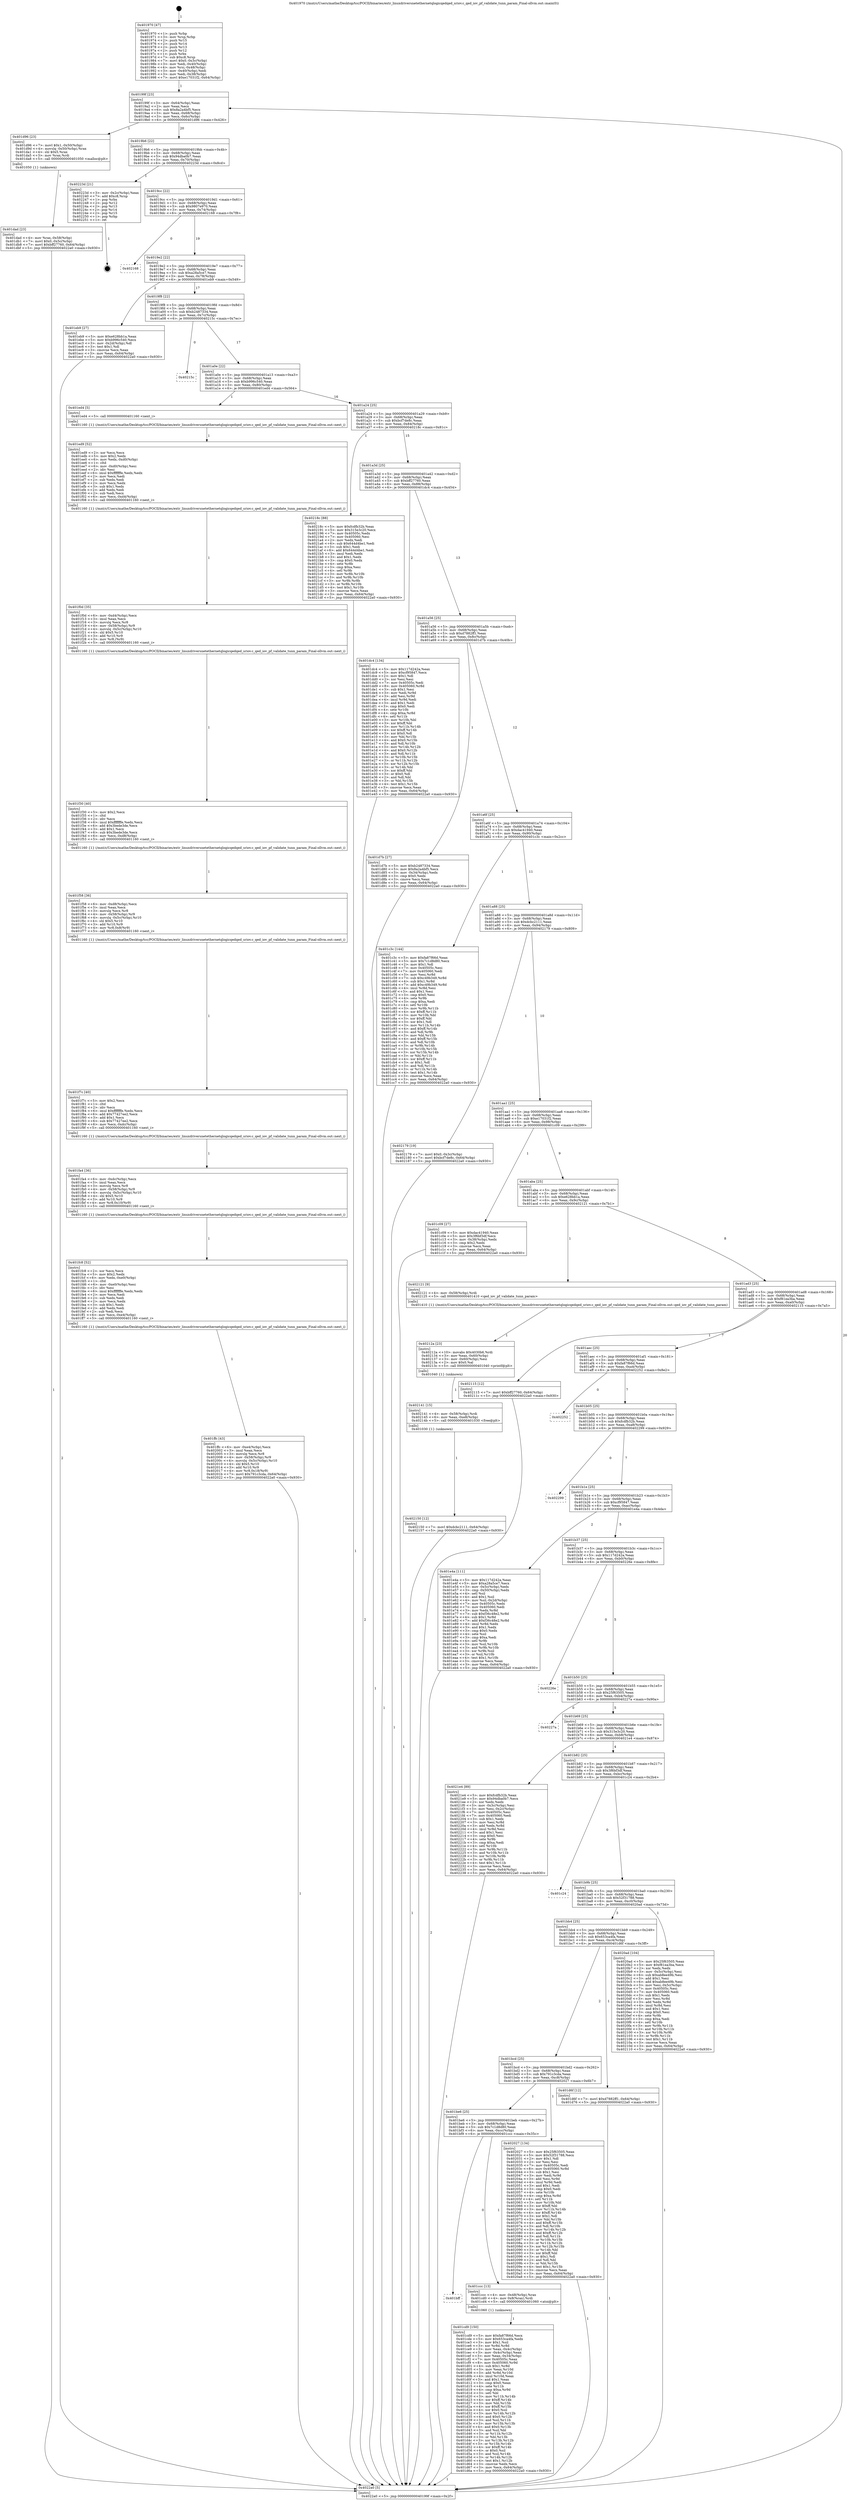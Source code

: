 digraph "0x401970" {
  label = "0x401970 (/mnt/c/Users/mathe/Desktop/tcc/POCII/binaries/extr_linuxdriversnetethernetqlogicqedqed_sriov.c_qed_iov_pf_validate_tunn_param_Final-ollvm.out::main(0))"
  labelloc = "t"
  node[shape=record]

  Entry [label="",width=0.3,height=0.3,shape=circle,fillcolor=black,style=filled]
  "0x40199f" [label="{
     0x40199f [23]\l
     | [instrs]\l
     &nbsp;&nbsp;0x40199f \<+3\>: mov -0x64(%rbp),%eax\l
     &nbsp;&nbsp;0x4019a2 \<+2\>: mov %eax,%ecx\l
     &nbsp;&nbsp;0x4019a4 \<+6\>: sub $0x8a2a4bf5,%ecx\l
     &nbsp;&nbsp;0x4019aa \<+3\>: mov %eax,-0x68(%rbp)\l
     &nbsp;&nbsp;0x4019ad \<+3\>: mov %ecx,-0x6c(%rbp)\l
     &nbsp;&nbsp;0x4019b0 \<+6\>: je 0000000000401d96 \<main+0x426\>\l
  }"]
  "0x401d96" [label="{
     0x401d96 [23]\l
     | [instrs]\l
     &nbsp;&nbsp;0x401d96 \<+7\>: movl $0x1,-0x50(%rbp)\l
     &nbsp;&nbsp;0x401d9d \<+4\>: movslq -0x50(%rbp),%rax\l
     &nbsp;&nbsp;0x401da1 \<+4\>: shl $0x5,%rax\l
     &nbsp;&nbsp;0x401da5 \<+3\>: mov %rax,%rdi\l
     &nbsp;&nbsp;0x401da8 \<+5\>: call 0000000000401050 \<malloc@plt\>\l
     | [calls]\l
     &nbsp;&nbsp;0x401050 \{1\} (unknown)\l
  }"]
  "0x4019b6" [label="{
     0x4019b6 [22]\l
     | [instrs]\l
     &nbsp;&nbsp;0x4019b6 \<+5\>: jmp 00000000004019bb \<main+0x4b\>\l
     &nbsp;&nbsp;0x4019bb \<+3\>: mov -0x68(%rbp),%eax\l
     &nbsp;&nbsp;0x4019be \<+5\>: sub $0x94dba0b7,%eax\l
     &nbsp;&nbsp;0x4019c3 \<+3\>: mov %eax,-0x70(%rbp)\l
     &nbsp;&nbsp;0x4019c6 \<+6\>: je 000000000040223d \<main+0x8cd\>\l
  }"]
  Exit [label="",width=0.3,height=0.3,shape=circle,fillcolor=black,style=filled,peripheries=2]
  "0x40223d" [label="{
     0x40223d [21]\l
     | [instrs]\l
     &nbsp;&nbsp;0x40223d \<+3\>: mov -0x2c(%rbp),%eax\l
     &nbsp;&nbsp;0x402240 \<+7\>: add $0xc8,%rsp\l
     &nbsp;&nbsp;0x402247 \<+1\>: pop %rbx\l
     &nbsp;&nbsp;0x402248 \<+2\>: pop %r12\l
     &nbsp;&nbsp;0x40224a \<+2\>: pop %r13\l
     &nbsp;&nbsp;0x40224c \<+2\>: pop %r14\l
     &nbsp;&nbsp;0x40224e \<+2\>: pop %r15\l
     &nbsp;&nbsp;0x402250 \<+1\>: pop %rbp\l
     &nbsp;&nbsp;0x402251 \<+1\>: ret\l
  }"]
  "0x4019cc" [label="{
     0x4019cc [22]\l
     | [instrs]\l
     &nbsp;&nbsp;0x4019cc \<+5\>: jmp 00000000004019d1 \<main+0x61\>\l
     &nbsp;&nbsp;0x4019d1 \<+3\>: mov -0x68(%rbp),%eax\l
     &nbsp;&nbsp;0x4019d4 \<+5\>: sub $0x9807e970,%eax\l
     &nbsp;&nbsp;0x4019d9 \<+3\>: mov %eax,-0x74(%rbp)\l
     &nbsp;&nbsp;0x4019dc \<+6\>: je 0000000000402168 \<main+0x7f8\>\l
  }"]
  "0x402150" [label="{
     0x402150 [12]\l
     | [instrs]\l
     &nbsp;&nbsp;0x402150 \<+7\>: movl $0xdcbc2111,-0x64(%rbp)\l
     &nbsp;&nbsp;0x402157 \<+5\>: jmp 00000000004022a0 \<main+0x930\>\l
  }"]
  "0x402168" [label="{
     0x402168\l
  }", style=dashed]
  "0x4019e2" [label="{
     0x4019e2 [22]\l
     | [instrs]\l
     &nbsp;&nbsp;0x4019e2 \<+5\>: jmp 00000000004019e7 \<main+0x77\>\l
     &nbsp;&nbsp;0x4019e7 \<+3\>: mov -0x68(%rbp),%eax\l
     &nbsp;&nbsp;0x4019ea \<+5\>: sub $0xa28a5ce7,%eax\l
     &nbsp;&nbsp;0x4019ef \<+3\>: mov %eax,-0x78(%rbp)\l
     &nbsp;&nbsp;0x4019f2 \<+6\>: je 0000000000401eb9 \<main+0x549\>\l
  }"]
  "0x402141" [label="{
     0x402141 [15]\l
     | [instrs]\l
     &nbsp;&nbsp;0x402141 \<+4\>: mov -0x58(%rbp),%rdi\l
     &nbsp;&nbsp;0x402145 \<+6\>: mov %eax,-0xe8(%rbp)\l
     &nbsp;&nbsp;0x40214b \<+5\>: call 0000000000401030 \<free@plt\>\l
     | [calls]\l
     &nbsp;&nbsp;0x401030 \{1\} (unknown)\l
  }"]
  "0x401eb9" [label="{
     0x401eb9 [27]\l
     | [instrs]\l
     &nbsp;&nbsp;0x401eb9 \<+5\>: mov $0xe628bb1a,%eax\l
     &nbsp;&nbsp;0x401ebe \<+5\>: mov $0xb996c540,%ecx\l
     &nbsp;&nbsp;0x401ec3 \<+3\>: mov -0x2d(%rbp),%dl\l
     &nbsp;&nbsp;0x401ec6 \<+3\>: test $0x1,%dl\l
     &nbsp;&nbsp;0x401ec9 \<+3\>: cmovne %ecx,%eax\l
     &nbsp;&nbsp;0x401ecc \<+3\>: mov %eax,-0x64(%rbp)\l
     &nbsp;&nbsp;0x401ecf \<+5\>: jmp 00000000004022a0 \<main+0x930\>\l
  }"]
  "0x4019f8" [label="{
     0x4019f8 [22]\l
     | [instrs]\l
     &nbsp;&nbsp;0x4019f8 \<+5\>: jmp 00000000004019fd \<main+0x8d\>\l
     &nbsp;&nbsp;0x4019fd \<+3\>: mov -0x68(%rbp),%eax\l
     &nbsp;&nbsp;0x401a00 \<+5\>: sub $0xb2487334,%eax\l
     &nbsp;&nbsp;0x401a05 \<+3\>: mov %eax,-0x7c(%rbp)\l
     &nbsp;&nbsp;0x401a08 \<+6\>: je 000000000040215c \<main+0x7ec\>\l
  }"]
  "0x40212a" [label="{
     0x40212a [23]\l
     | [instrs]\l
     &nbsp;&nbsp;0x40212a \<+10\>: movabs $0x4030b6,%rdi\l
     &nbsp;&nbsp;0x402134 \<+3\>: mov %eax,-0x60(%rbp)\l
     &nbsp;&nbsp;0x402137 \<+3\>: mov -0x60(%rbp),%esi\l
     &nbsp;&nbsp;0x40213a \<+2\>: mov $0x0,%al\l
     &nbsp;&nbsp;0x40213c \<+5\>: call 0000000000401040 \<printf@plt\>\l
     | [calls]\l
     &nbsp;&nbsp;0x401040 \{1\} (unknown)\l
  }"]
  "0x40215c" [label="{
     0x40215c\l
  }", style=dashed]
  "0x401a0e" [label="{
     0x401a0e [22]\l
     | [instrs]\l
     &nbsp;&nbsp;0x401a0e \<+5\>: jmp 0000000000401a13 \<main+0xa3\>\l
     &nbsp;&nbsp;0x401a13 \<+3\>: mov -0x68(%rbp),%eax\l
     &nbsp;&nbsp;0x401a16 \<+5\>: sub $0xb996c540,%eax\l
     &nbsp;&nbsp;0x401a1b \<+3\>: mov %eax,-0x80(%rbp)\l
     &nbsp;&nbsp;0x401a1e \<+6\>: je 0000000000401ed4 \<main+0x564\>\l
  }"]
  "0x401ffc" [label="{
     0x401ffc [43]\l
     | [instrs]\l
     &nbsp;&nbsp;0x401ffc \<+6\>: mov -0xe4(%rbp),%ecx\l
     &nbsp;&nbsp;0x402002 \<+3\>: imul %eax,%ecx\l
     &nbsp;&nbsp;0x402005 \<+3\>: movslq %ecx,%r8\l
     &nbsp;&nbsp;0x402008 \<+4\>: mov -0x58(%rbp),%r9\l
     &nbsp;&nbsp;0x40200c \<+4\>: movslq -0x5c(%rbp),%r10\l
     &nbsp;&nbsp;0x402010 \<+4\>: shl $0x5,%r10\l
     &nbsp;&nbsp;0x402014 \<+3\>: add %r10,%r9\l
     &nbsp;&nbsp;0x402017 \<+4\>: mov %r8,0x18(%r9)\l
     &nbsp;&nbsp;0x40201b \<+7\>: movl $0x791c3cda,-0x64(%rbp)\l
     &nbsp;&nbsp;0x402022 \<+5\>: jmp 00000000004022a0 \<main+0x930\>\l
  }"]
  "0x401ed4" [label="{
     0x401ed4 [5]\l
     | [instrs]\l
     &nbsp;&nbsp;0x401ed4 \<+5\>: call 0000000000401160 \<next_i\>\l
     | [calls]\l
     &nbsp;&nbsp;0x401160 \{1\} (/mnt/c/Users/mathe/Desktop/tcc/POCII/binaries/extr_linuxdriversnetethernetqlogicqedqed_sriov.c_qed_iov_pf_validate_tunn_param_Final-ollvm.out::next_i)\l
  }"]
  "0x401a24" [label="{
     0x401a24 [25]\l
     | [instrs]\l
     &nbsp;&nbsp;0x401a24 \<+5\>: jmp 0000000000401a29 \<main+0xb9\>\l
     &nbsp;&nbsp;0x401a29 \<+3\>: mov -0x68(%rbp),%eax\l
     &nbsp;&nbsp;0x401a2c \<+5\>: sub $0xbcf7de8c,%eax\l
     &nbsp;&nbsp;0x401a31 \<+6\>: mov %eax,-0x84(%rbp)\l
     &nbsp;&nbsp;0x401a37 \<+6\>: je 000000000040218c \<main+0x81c\>\l
  }"]
  "0x401fc8" [label="{
     0x401fc8 [52]\l
     | [instrs]\l
     &nbsp;&nbsp;0x401fc8 \<+2\>: xor %ecx,%ecx\l
     &nbsp;&nbsp;0x401fca \<+5\>: mov $0x2,%edx\l
     &nbsp;&nbsp;0x401fcf \<+6\>: mov %edx,-0xe0(%rbp)\l
     &nbsp;&nbsp;0x401fd5 \<+1\>: cltd\l
     &nbsp;&nbsp;0x401fd6 \<+6\>: mov -0xe0(%rbp),%esi\l
     &nbsp;&nbsp;0x401fdc \<+2\>: idiv %esi\l
     &nbsp;&nbsp;0x401fde \<+6\>: imul $0xfffffffe,%edx,%edx\l
     &nbsp;&nbsp;0x401fe4 \<+2\>: mov %ecx,%edi\l
     &nbsp;&nbsp;0x401fe6 \<+2\>: sub %edx,%edi\l
     &nbsp;&nbsp;0x401fe8 \<+2\>: mov %ecx,%edx\l
     &nbsp;&nbsp;0x401fea \<+3\>: sub $0x1,%edx\l
     &nbsp;&nbsp;0x401fed \<+2\>: add %edx,%edi\l
     &nbsp;&nbsp;0x401fef \<+2\>: sub %edi,%ecx\l
     &nbsp;&nbsp;0x401ff1 \<+6\>: mov %ecx,-0xe4(%rbp)\l
     &nbsp;&nbsp;0x401ff7 \<+5\>: call 0000000000401160 \<next_i\>\l
     | [calls]\l
     &nbsp;&nbsp;0x401160 \{1\} (/mnt/c/Users/mathe/Desktop/tcc/POCII/binaries/extr_linuxdriversnetethernetqlogicqedqed_sriov.c_qed_iov_pf_validate_tunn_param_Final-ollvm.out::next_i)\l
  }"]
  "0x40218c" [label="{
     0x40218c [88]\l
     | [instrs]\l
     &nbsp;&nbsp;0x40218c \<+5\>: mov $0xfcdfb32b,%eax\l
     &nbsp;&nbsp;0x402191 \<+5\>: mov $0x315e3c20,%ecx\l
     &nbsp;&nbsp;0x402196 \<+7\>: mov 0x40505c,%edx\l
     &nbsp;&nbsp;0x40219d \<+7\>: mov 0x405060,%esi\l
     &nbsp;&nbsp;0x4021a4 \<+2\>: mov %edx,%edi\l
     &nbsp;&nbsp;0x4021a6 \<+6\>: sub $0x644d4be1,%edi\l
     &nbsp;&nbsp;0x4021ac \<+3\>: sub $0x1,%edi\l
     &nbsp;&nbsp;0x4021af \<+6\>: add $0x644d4be1,%edi\l
     &nbsp;&nbsp;0x4021b5 \<+3\>: imul %edi,%edx\l
     &nbsp;&nbsp;0x4021b8 \<+3\>: and $0x1,%edx\l
     &nbsp;&nbsp;0x4021bb \<+3\>: cmp $0x0,%edx\l
     &nbsp;&nbsp;0x4021be \<+4\>: sete %r8b\l
     &nbsp;&nbsp;0x4021c2 \<+3\>: cmp $0xa,%esi\l
     &nbsp;&nbsp;0x4021c5 \<+4\>: setl %r9b\l
     &nbsp;&nbsp;0x4021c9 \<+3\>: mov %r8b,%r10b\l
     &nbsp;&nbsp;0x4021cc \<+3\>: and %r9b,%r10b\l
     &nbsp;&nbsp;0x4021cf \<+3\>: xor %r9b,%r8b\l
     &nbsp;&nbsp;0x4021d2 \<+3\>: or %r8b,%r10b\l
     &nbsp;&nbsp;0x4021d5 \<+4\>: test $0x1,%r10b\l
     &nbsp;&nbsp;0x4021d9 \<+3\>: cmovne %ecx,%eax\l
     &nbsp;&nbsp;0x4021dc \<+3\>: mov %eax,-0x64(%rbp)\l
     &nbsp;&nbsp;0x4021df \<+5\>: jmp 00000000004022a0 \<main+0x930\>\l
  }"]
  "0x401a3d" [label="{
     0x401a3d [25]\l
     | [instrs]\l
     &nbsp;&nbsp;0x401a3d \<+5\>: jmp 0000000000401a42 \<main+0xd2\>\l
     &nbsp;&nbsp;0x401a42 \<+3\>: mov -0x68(%rbp),%eax\l
     &nbsp;&nbsp;0x401a45 \<+5\>: sub $0xbff27760,%eax\l
     &nbsp;&nbsp;0x401a4a \<+6\>: mov %eax,-0x88(%rbp)\l
     &nbsp;&nbsp;0x401a50 \<+6\>: je 0000000000401dc4 \<main+0x454\>\l
  }"]
  "0x401fa4" [label="{
     0x401fa4 [36]\l
     | [instrs]\l
     &nbsp;&nbsp;0x401fa4 \<+6\>: mov -0xdc(%rbp),%ecx\l
     &nbsp;&nbsp;0x401faa \<+3\>: imul %eax,%ecx\l
     &nbsp;&nbsp;0x401fad \<+3\>: movslq %ecx,%r8\l
     &nbsp;&nbsp;0x401fb0 \<+4\>: mov -0x58(%rbp),%r9\l
     &nbsp;&nbsp;0x401fb4 \<+4\>: movslq -0x5c(%rbp),%r10\l
     &nbsp;&nbsp;0x401fb8 \<+4\>: shl $0x5,%r10\l
     &nbsp;&nbsp;0x401fbc \<+3\>: add %r10,%r9\l
     &nbsp;&nbsp;0x401fbf \<+4\>: mov %r8,0x10(%r9)\l
     &nbsp;&nbsp;0x401fc3 \<+5\>: call 0000000000401160 \<next_i\>\l
     | [calls]\l
     &nbsp;&nbsp;0x401160 \{1\} (/mnt/c/Users/mathe/Desktop/tcc/POCII/binaries/extr_linuxdriversnetethernetqlogicqedqed_sriov.c_qed_iov_pf_validate_tunn_param_Final-ollvm.out::next_i)\l
  }"]
  "0x401dc4" [label="{
     0x401dc4 [134]\l
     | [instrs]\l
     &nbsp;&nbsp;0x401dc4 \<+5\>: mov $0x117d242a,%eax\l
     &nbsp;&nbsp;0x401dc9 \<+5\>: mov $0xcf95847,%ecx\l
     &nbsp;&nbsp;0x401dce \<+2\>: mov $0x1,%dl\l
     &nbsp;&nbsp;0x401dd0 \<+2\>: xor %esi,%esi\l
     &nbsp;&nbsp;0x401dd2 \<+7\>: mov 0x40505c,%edi\l
     &nbsp;&nbsp;0x401dd9 \<+8\>: mov 0x405060,%r8d\l
     &nbsp;&nbsp;0x401de1 \<+3\>: sub $0x1,%esi\l
     &nbsp;&nbsp;0x401de4 \<+3\>: mov %edi,%r9d\l
     &nbsp;&nbsp;0x401de7 \<+3\>: add %esi,%r9d\l
     &nbsp;&nbsp;0x401dea \<+4\>: imul %r9d,%edi\l
     &nbsp;&nbsp;0x401dee \<+3\>: and $0x1,%edi\l
     &nbsp;&nbsp;0x401df1 \<+3\>: cmp $0x0,%edi\l
     &nbsp;&nbsp;0x401df4 \<+4\>: sete %r10b\l
     &nbsp;&nbsp;0x401df8 \<+4\>: cmp $0xa,%r8d\l
     &nbsp;&nbsp;0x401dfc \<+4\>: setl %r11b\l
     &nbsp;&nbsp;0x401e00 \<+3\>: mov %r10b,%bl\l
     &nbsp;&nbsp;0x401e03 \<+3\>: xor $0xff,%bl\l
     &nbsp;&nbsp;0x401e06 \<+3\>: mov %r11b,%r14b\l
     &nbsp;&nbsp;0x401e09 \<+4\>: xor $0xff,%r14b\l
     &nbsp;&nbsp;0x401e0d \<+3\>: xor $0x0,%dl\l
     &nbsp;&nbsp;0x401e10 \<+3\>: mov %bl,%r15b\l
     &nbsp;&nbsp;0x401e13 \<+4\>: and $0x0,%r15b\l
     &nbsp;&nbsp;0x401e17 \<+3\>: and %dl,%r10b\l
     &nbsp;&nbsp;0x401e1a \<+3\>: mov %r14b,%r12b\l
     &nbsp;&nbsp;0x401e1d \<+4\>: and $0x0,%r12b\l
     &nbsp;&nbsp;0x401e21 \<+3\>: and %dl,%r11b\l
     &nbsp;&nbsp;0x401e24 \<+3\>: or %r10b,%r15b\l
     &nbsp;&nbsp;0x401e27 \<+3\>: or %r11b,%r12b\l
     &nbsp;&nbsp;0x401e2a \<+3\>: xor %r12b,%r15b\l
     &nbsp;&nbsp;0x401e2d \<+3\>: or %r14b,%bl\l
     &nbsp;&nbsp;0x401e30 \<+3\>: xor $0xff,%bl\l
     &nbsp;&nbsp;0x401e33 \<+3\>: or $0x0,%dl\l
     &nbsp;&nbsp;0x401e36 \<+2\>: and %dl,%bl\l
     &nbsp;&nbsp;0x401e38 \<+3\>: or %bl,%r15b\l
     &nbsp;&nbsp;0x401e3b \<+4\>: test $0x1,%r15b\l
     &nbsp;&nbsp;0x401e3f \<+3\>: cmovne %ecx,%eax\l
     &nbsp;&nbsp;0x401e42 \<+3\>: mov %eax,-0x64(%rbp)\l
     &nbsp;&nbsp;0x401e45 \<+5\>: jmp 00000000004022a0 \<main+0x930\>\l
  }"]
  "0x401a56" [label="{
     0x401a56 [25]\l
     | [instrs]\l
     &nbsp;&nbsp;0x401a56 \<+5\>: jmp 0000000000401a5b \<main+0xeb\>\l
     &nbsp;&nbsp;0x401a5b \<+3\>: mov -0x68(%rbp),%eax\l
     &nbsp;&nbsp;0x401a5e \<+5\>: sub $0xd7882ff1,%eax\l
     &nbsp;&nbsp;0x401a63 \<+6\>: mov %eax,-0x8c(%rbp)\l
     &nbsp;&nbsp;0x401a69 \<+6\>: je 0000000000401d7b \<main+0x40b\>\l
  }"]
  "0x401f7c" [label="{
     0x401f7c [40]\l
     | [instrs]\l
     &nbsp;&nbsp;0x401f7c \<+5\>: mov $0x2,%ecx\l
     &nbsp;&nbsp;0x401f81 \<+1\>: cltd\l
     &nbsp;&nbsp;0x401f82 \<+2\>: idiv %ecx\l
     &nbsp;&nbsp;0x401f84 \<+6\>: imul $0xfffffffe,%edx,%ecx\l
     &nbsp;&nbsp;0x401f8a \<+6\>: add $0x77427ee2,%ecx\l
     &nbsp;&nbsp;0x401f90 \<+3\>: add $0x1,%ecx\l
     &nbsp;&nbsp;0x401f93 \<+6\>: sub $0x77427ee2,%ecx\l
     &nbsp;&nbsp;0x401f99 \<+6\>: mov %ecx,-0xdc(%rbp)\l
     &nbsp;&nbsp;0x401f9f \<+5\>: call 0000000000401160 \<next_i\>\l
     | [calls]\l
     &nbsp;&nbsp;0x401160 \{1\} (/mnt/c/Users/mathe/Desktop/tcc/POCII/binaries/extr_linuxdriversnetethernetqlogicqedqed_sriov.c_qed_iov_pf_validate_tunn_param_Final-ollvm.out::next_i)\l
  }"]
  "0x401d7b" [label="{
     0x401d7b [27]\l
     | [instrs]\l
     &nbsp;&nbsp;0x401d7b \<+5\>: mov $0xb2487334,%eax\l
     &nbsp;&nbsp;0x401d80 \<+5\>: mov $0x8a2a4bf5,%ecx\l
     &nbsp;&nbsp;0x401d85 \<+3\>: mov -0x34(%rbp),%edx\l
     &nbsp;&nbsp;0x401d88 \<+3\>: cmp $0x0,%edx\l
     &nbsp;&nbsp;0x401d8b \<+3\>: cmove %ecx,%eax\l
     &nbsp;&nbsp;0x401d8e \<+3\>: mov %eax,-0x64(%rbp)\l
     &nbsp;&nbsp;0x401d91 \<+5\>: jmp 00000000004022a0 \<main+0x930\>\l
  }"]
  "0x401a6f" [label="{
     0x401a6f [25]\l
     | [instrs]\l
     &nbsp;&nbsp;0x401a6f \<+5\>: jmp 0000000000401a74 \<main+0x104\>\l
     &nbsp;&nbsp;0x401a74 \<+3\>: mov -0x68(%rbp),%eax\l
     &nbsp;&nbsp;0x401a77 \<+5\>: sub $0xdac41940,%eax\l
     &nbsp;&nbsp;0x401a7c \<+6\>: mov %eax,-0x90(%rbp)\l
     &nbsp;&nbsp;0x401a82 \<+6\>: je 0000000000401c3c \<main+0x2cc\>\l
  }"]
  "0x401f58" [label="{
     0x401f58 [36]\l
     | [instrs]\l
     &nbsp;&nbsp;0x401f58 \<+6\>: mov -0xd8(%rbp),%ecx\l
     &nbsp;&nbsp;0x401f5e \<+3\>: imul %eax,%ecx\l
     &nbsp;&nbsp;0x401f61 \<+3\>: movslq %ecx,%r8\l
     &nbsp;&nbsp;0x401f64 \<+4\>: mov -0x58(%rbp),%r9\l
     &nbsp;&nbsp;0x401f68 \<+4\>: movslq -0x5c(%rbp),%r10\l
     &nbsp;&nbsp;0x401f6c \<+4\>: shl $0x5,%r10\l
     &nbsp;&nbsp;0x401f70 \<+3\>: add %r10,%r9\l
     &nbsp;&nbsp;0x401f73 \<+4\>: mov %r8,0x8(%r9)\l
     &nbsp;&nbsp;0x401f77 \<+5\>: call 0000000000401160 \<next_i\>\l
     | [calls]\l
     &nbsp;&nbsp;0x401160 \{1\} (/mnt/c/Users/mathe/Desktop/tcc/POCII/binaries/extr_linuxdriversnetethernetqlogicqedqed_sriov.c_qed_iov_pf_validate_tunn_param_Final-ollvm.out::next_i)\l
  }"]
  "0x401c3c" [label="{
     0x401c3c [144]\l
     | [instrs]\l
     &nbsp;&nbsp;0x401c3c \<+5\>: mov $0xfa87f66d,%eax\l
     &nbsp;&nbsp;0x401c41 \<+5\>: mov $0x7c1d8d80,%ecx\l
     &nbsp;&nbsp;0x401c46 \<+2\>: mov $0x1,%dl\l
     &nbsp;&nbsp;0x401c48 \<+7\>: mov 0x40505c,%esi\l
     &nbsp;&nbsp;0x401c4f \<+7\>: mov 0x405060,%edi\l
     &nbsp;&nbsp;0x401c56 \<+3\>: mov %esi,%r8d\l
     &nbsp;&nbsp;0x401c59 \<+7\>: sub $0xc49b349,%r8d\l
     &nbsp;&nbsp;0x401c60 \<+4\>: sub $0x1,%r8d\l
     &nbsp;&nbsp;0x401c64 \<+7\>: add $0xc49b349,%r8d\l
     &nbsp;&nbsp;0x401c6b \<+4\>: imul %r8d,%esi\l
     &nbsp;&nbsp;0x401c6f \<+3\>: and $0x1,%esi\l
     &nbsp;&nbsp;0x401c72 \<+3\>: cmp $0x0,%esi\l
     &nbsp;&nbsp;0x401c75 \<+4\>: sete %r9b\l
     &nbsp;&nbsp;0x401c79 \<+3\>: cmp $0xa,%edi\l
     &nbsp;&nbsp;0x401c7c \<+4\>: setl %r10b\l
     &nbsp;&nbsp;0x401c80 \<+3\>: mov %r9b,%r11b\l
     &nbsp;&nbsp;0x401c83 \<+4\>: xor $0xff,%r11b\l
     &nbsp;&nbsp;0x401c87 \<+3\>: mov %r10b,%bl\l
     &nbsp;&nbsp;0x401c8a \<+3\>: xor $0xff,%bl\l
     &nbsp;&nbsp;0x401c8d \<+3\>: xor $0x1,%dl\l
     &nbsp;&nbsp;0x401c90 \<+3\>: mov %r11b,%r14b\l
     &nbsp;&nbsp;0x401c93 \<+4\>: and $0xff,%r14b\l
     &nbsp;&nbsp;0x401c97 \<+3\>: and %dl,%r9b\l
     &nbsp;&nbsp;0x401c9a \<+3\>: mov %bl,%r15b\l
     &nbsp;&nbsp;0x401c9d \<+4\>: and $0xff,%r15b\l
     &nbsp;&nbsp;0x401ca1 \<+3\>: and %dl,%r10b\l
     &nbsp;&nbsp;0x401ca4 \<+3\>: or %r9b,%r14b\l
     &nbsp;&nbsp;0x401ca7 \<+3\>: or %r10b,%r15b\l
     &nbsp;&nbsp;0x401caa \<+3\>: xor %r15b,%r14b\l
     &nbsp;&nbsp;0x401cad \<+3\>: or %bl,%r11b\l
     &nbsp;&nbsp;0x401cb0 \<+4\>: xor $0xff,%r11b\l
     &nbsp;&nbsp;0x401cb4 \<+3\>: or $0x1,%dl\l
     &nbsp;&nbsp;0x401cb7 \<+3\>: and %dl,%r11b\l
     &nbsp;&nbsp;0x401cba \<+3\>: or %r11b,%r14b\l
     &nbsp;&nbsp;0x401cbd \<+4\>: test $0x1,%r14b\l
     &nbsp;&nbsp;0x401cc1 \<+3\>: cmovne %ecx,%eax\l
     &nbsp;&nbsp;0x401cc4 \<+3\>: mov %eax,-0x64(%rbp)\l
     &nbsp;&nbsp;0x401cc7 \<+5\>: jmp 00000000004022a0 \<main+0x930\>\l
  }"]
  "0x401a88" [label="{
     0x401a88 [25]\l
     | [instrs]\l
     &nbsp;&nbsp;0x401a88 \<+5\>: jmp 0000000000401a8d \<main+0x11d\>\l
     &nbsp;&nbsp;0x401a8d \<+3\>: mov -0x68(%rbp),%eax\l
     &nbsp;&nbsp;0x401a90 \<+5\>: sub $0xdcbc2111,%eax\l
     &nbsp;&nbsp;0x401a95 \<+6\>: mov %eax,-0x94(%rbp)\l
     &nbsp;&nbsp;0x401a9b \<+6\>: je 0000000000402179 \<main+0x809\>\l
  }"]
  "0x401f30" [label="{
     0x401f30 [40]\l
     | [instrs]\l
     &nbsp;&nbsp;0x401f30 \<+5\>: mov $0x2,%ecx\l
     &nbsp;&nbsp;0x401f35 \<+1\>: cltd\l
     &nbsp;&nbsp;0x401f36 \<+2\>: idiv %ecx\l
     &nbsp;&nbsp;0x401f38 \<+6\>: imul $0xfffffffe,%edx,%ecx\l
     &nbsp;&nbsp;0x401f3e \<+6\>: add $0x3bede3de,%ecx\l
     &nbsp;&nbsp;0x401f44 \<+3\>: add $0x1,%ecx\l
     &nbsp;&nbsp;0x401f47 \<+6\>: sub $0x3bede3de,%ecx\l
     &nbsp;&nbsp;0x401f4d \<+6\>: mov %ecx,-0xd8(%rbp)\l
     &nbsp;&nbsp;0x401f53 \<+5\>: call 0000000000401160 \<next_i\>\l
     | [calls]\l
     &nbsp;&nbsp;0x401160 \{1\} (/mnt/c/Users/mathe/Desktop/tcc/POCII/binaries/extr_linuxdriversnetethernetqlogicqedqed_sriov.c_qed_iov_pf_validate_tunn_param_Final-ollvm.out::next_i)\l
  }"]
  "0x402179" [label="{
     0x402179 [19]\l
     | [instrs]\l
     &nbsp;&nbsp;0x402179 \<+7\>: movl $0x0,-0x3c(%rbp)\l
     &nbsp;&nbsp;0x402180 \<+7\>: movl $0xbcf7de8c,-0x64(%rbp)\l
     &nbsp;&nbsp;0x402187 \<+5\>: jmp 00000000004022a0 \<main+0x930\>\l
  }"]
  "0x401aa1" [label="{
     0x401aa1 [25]\l
     | [instrs]\l
     &nbsp;&nbsp;0x401aa1 \<+5\>: jmp 0000000000401aa6 \<main+0x136\>\l
     &nbsp;&nbsp;0x401aa6 \<+3\>: mov -0x68(%rbp),%eax\l
     &nbsp;&nbsp;0x401aa9 \<+5\>: sub $0xe17031f2,%eax\l
     &nbsp;&nbsp;0x401aae \<+6\>: mov %eax,-0x98(%rbp)\l
     &nbsp;&nbsp;0x401ab4 \<+6\>: je 0000000000401c09 \<main+0x299\>\l
  }"]
  "0x401f0d" [label="{
     0x401f0d [35]\l
     | [instrs]\l
     &nbsp;&nbsp;0x401f0d \<+6\>: mov -0xd4(%rbp),%ecx\l
     &nbsp;&nbsp;0x401f13 \<+3\>: imul %eax,%ecx\l
     &nbsp;&nbsp;0x401f16 \<+3\>: movslq %ecx,%r8\l
     &nbsp;&nbsp;0x401f19 \<+4\>: mov -0x58(%rbp),%r9\l
     &nbsp;&nbsp;0x401f1d \<+4\>: movslq -0x5c(%rbp),%r10\l
     &nbsp;&nbsp;0x401f21 \<+4\>: shl $0x5,%r10\l
     &nbsp;&nbsp;0x401f25 \<+3\>: add %r10,%r9\l
     &nbsp;&nbsp;0x401f28 \<+3\>: mov %r8,(%r9)\l
     &nbsp;&nbsp;0x401f2b \<+5\>: call 0000000000401160 \<next_i\>\l
     | [calls]\l
     &nbsp;&nbsp;0x401160 \{1\} (/mnt/c/Users/mathe/Desktop/tcc/POCII/binaries/extr_linuxdriversnetethernetqlogicqedqed_sriov.c_qed_iov_pf_validate_tunn_param_Final-ollvm.out::next_i)\l
  }"]
  "0x401c09" [label="{
     0x401c09 [27]\l
     | [instrs]\l
     &nbsp;&nbsp;0x401c09 \<+5\>: mov $0xdac41940,%eax\l
     &nbsp;&nbsp;0x401c0e \<+5\>: mov $0x3f6bf3df,%ecx\l
     &nbsp;&nbsp;0x401c13 \<+3\>: mov -0x38(%rbp),%edx\l
     &nbsp;&nbsp;0x401c16 \<+3\>: cmp $0x2,%edx\l
     &nbsp;&nbsp;0x401c19 \<+3\>: cmovne %ecx,%eax\l
     &nbsp;&nbsp;0x401c1c \<+3\>: mov %eax,-0x64(%rbp)\l
     &nbsp;&nbsp;0x401c1f \<+5\>: jmp 00000000004022a0 \<main+0x930\>\l
  }"]
  "0x401aba" [label="{
     0x401aba [25]\l
     | [instrs]\l
     &nbsp;&nbsp;0x401aba \<+5\>: jmp 0000000000401abf \<main+0x14f\>\l
     &nbsp;&nbsp;0x401abf \<+3\>: mov -0x68(%rbp),%eax\l
     &nbsp;&nbsp;0x401ac2 \<+5\>: sub $0xe628bb1a,%eax\l
     &nbsp;&nbsp;0x401ac7 \<+6\>: mov %eax,-0x9c(%rbp)\l
     &nbsp;&nbsp;0x401acd \<+6\>: je 0000000000402121 \<main+0x7b1\>\l
  }"]
  "0x4022a0" [label="{
     0x4022a0 [5]\l
     | [instrs]\l
     &nbsp;&nbsp;0x4022a0 \<+5\>: jmp 000000000040199f \<main+0x2f\>\l
  }"]
  "0x401970" [label="{
     0x401970 [47]\l
     | [instrs]\l
     &nbsp;&nbsp;0x401970 \<+1\>: push %rbp\l
     &nbsp;&nbsp;0x401971 \<+3\>: mov %rsp,%rbp\l
     &nbsp;&nbsp;0x401974 \<+2\>: push %r15\l
     &nbsp;&nbsp;0x401976 \<+2\>: push %r14\l
     &nbsp;&nbsp;0x401978 \<+2\>: push %r13\l
     &nbsp;&nbsp;0x40197a \<+2\>: push %r12\l
     &nbsp;&nbsp;0x40197c \<+1\>: push %rbx\l
     &nbsp;&nbsp;0x40197d \<+7\>: sub $0xc8,%rsp\l
     &nbsp;&nbsp;0x401984 \<+7\>: movl $0x0,-0x3c(%rbp)\l
     &nbsp;&nbsp;0x40198b \<+3\>: mov %edi,-0x40(%rbp)\l
     &nbsp;&nbsp;0x40198e \<+4\>: mov %rsi,-0x48(%rbp)\l
     &nbsp;&nbsp;0x401992 \<+3\>: mov -0x40(%rbp),%edi\l
     &nbsp;&nbsp;0x401995 \<+3\>: mov %edi,-0x38(%rbp)\l
     &nbsp;&nbsp;0x401998 \<+7\>: movl $0xe17031f2,-0x64(%rbp)\l
  }"]
  "0x401ed9" [label="{
     0x401ed9 [52]\l
     | [instrs]\l
     &nbsp;&nbsp;0x401ed9 \<+2\>: xor %ecx,%ecx\l
     &nbsp;&nbsp;0x401edb \<+5\>: mov $0x2,%edx\l
     &nbsp;&nbsp;0x401ee0 \<+6\>: mov %edx,-0xd0(%rbp)\l
     &nbsp;&nbsp;0x401ee6 \<+1\>: cltd\l
     &nbsp;&nbsp;0x401ee7 \<+6\>: mov -0xd0(%rbp),%esi\l
     &nbsp;&nbsp;0x401eed \<+2\>: idiv %esi\l
     &nbsp;&nbsp;0x401eef \<+6\>: imul $0xfffffffe,%edx,%edx\l
     &nbsp;&nbsp;0x401ef5 \<+2\>: mov %ecx,%edi\l
     &nbsp;&nbsp;0x401ef7 \<+2\>: sub %edx,%edi\l
     &nbsp;&nbsp;0x401ef9 \<+2\>: mov %ecx,%edx\l
     &nbsp;&nbsp;0x401efb \<+3\>: sub $0x1,%edx\l
     &nbsp;&nbsp;0x401efe \<+2\>: add %edx,%edi\l
     &nbsp;&nbsp;0x401f00 \<+2\>: sub %edi,%ecx\l
     &nbsp;&nbsp;0x401f02 \<+6\>: mov %ecx,-0xd4(%rbp)\l
     &nbsp;&nbsp;0x401f08 \<+5\>: call 0000000000401160 \<next_i\>\l
     | [calls]\l
     &nbsp;&nbsp;0x401160 \{1\} (/mnt/c/Users/mathe/Desktop/tcc/POCII/binaries/extr_linuxdriversnetethernetqlogicqedqed_sriov.c_qed_iov_pf_validate_tunn_param_Final-ollvm.out::next_i)\l
  }"]
  "0x402121" [label="{
     0x402121 [9]\l
     | [instrs]\l
     &nbsp;&nbsp;0x402121 \<+4\>: mov -0x58(%rbp),%rdi\l
     &nbsp;&nbsp;0x402125 \<+5\>: call 0000000000401410 \<qed_iov_pf_validate_tunn_param\>\l
     | [calls]\l
     &nbsp;&nbsp;0x401410 \{1\} (/mnt/c/Users/mathe/Desktop/tcc/POCII/binaries/extr_linuxdriversnetethernetqlogicqedqed_sriov.c_qed_iov_pf_validate_tunn_param_Final-ollvm.out::qed_iov_pf_validate_tunn_param)\l
  }"]
  "0x401ad3" [label="{
     0x401ad3 [25]\l
     | [instrs]\l
     &nbsp;&nbsp;0x401ad3 \<+5\>: jmp 0000000000401ad8 \<main+0x168\>\l
     &nbsp;&nbsp;0x401ad8 \<+3\>: mov -0x68(%rbp),%eax\l
     &nbsp;&nbsp;0x401adb \<+5\>: sub $0xf81ea3ba,%eax\l
     &nbsp;&nbsp;0x401ae0 \<+6\>: mov %eax,-0xa0(%rbp)\l
     &nbsp;&nbsp;0x401ae6 \<+6\>: je 0000000000402115 \<main+0x7a5\>\l
  }"]
  "0x401dad" [label="{
     0x401dad [23]\l
     | [instrs]\l
     &nbsp;&nbsp;0x401dad \<+4\>: mov %rax,-0x58(%rbp)\l
     &nbsp;&nbsp;0x401db1 \<+7\>: movl $0x0,-0x5c(%rbp)\l
     &nbsp;&nbsp;0x401db8 \<+7\>: movl $0xbff27760,-0x64(%rbp)\l
     &nbsp;&nbsp;0x401dbf \<+5\>: jmp 00000000004022a0 \<main+0x930\>\l
  }"]
  "0x402115" [label="{
     0x402115 [12]\l
     | [instrs]\l
     &nbsp;&nbsp;0x402115 \<+7\>: movl $0xbff27760,-0x64(%rbp)\l
     &nbsp;&nbsp;0x40211c \<+5\>: jmp 00000000004022a0 \<main+0x930\>\l
  }"]
  "0x401aec" [label="{
     0x401aec [25]\l
     | [instrs]\l
     &nbsp;&nbsp;0x401aec \<+5\>: jmp 0000000000401af1 \<main+0x181\>\l
     &nbsp;&nbsp;0x401af1 \<+3\>: mov -0x68(%rbp),%eax\l
     &nbsp;&nbsp;0x401af4 \<+5\>: sub $0xfa87f66d,%eax\l
     &nbsp;&nbsp;0x401af9 \<+6\>: mov %eax,-0xa4(%rbp)\l
     &nbsp;&nbsp;0x401aff \<+6\>: je 0000000000402252 \<main+0x8e2\>\l
  }"]
  "0x401cd9" [label="{
     0x401cd9 [150]\l
     | [instrs]\l
     &nbsp;&nbsp;0x401cd9 \<+5\>: mov $0xfa87f66d,%ecx\l
     &nbsp;&nbsp;0x401cde \<+5\>: mov $0x653ca4fa,%edx\l
     &nbsp;&nbsp;0x401ce3 \<+3\>: mov $0x1,%sil\l
     &nbsp;&nbsp;0x401ce6 \<+3\>: xor %r8d,%r8d\l
     &nbsp;&nbsp;0x401ce9 \<+3\>: mov %eax,-0x4c(%rbp)\l
     &nbsp;&nbsp;0x401cec \<+3\>: mov -0x4c(%rbp),%eax\l
     &nbsp;&nbsp;0x401cef \<+3\>: mov %eax,-0x34(%rbp)\l
     &nbsp;&nbsp;0x401cf2 \<+7\>: mov 0x40505c,%eax\l
     &nbsp;&nbsp;0x401cf9 \<+8\>: mov 0x405060,%r9d\l
     &nbsp;&nbsp;0x401d01 \<+4\>: sub $0x1,%r8d\l
     &nbsp;&nbsp;0x401d05 \<+3\>: mov %eax,%r10d\l
     &nbsp;&nbsp;0x401d08 \<+3\>: add %r8d,%r10d\l
     &nbsp;&nbsp;0x401d0b \<+4\>: imul %r10d,%eax\l
     &nbsp;&nbsp;0x401d0f \<+3\>: and $0x1,%eax\l
     &nbsp;&nbsp;0x401d12 \<+3\>: cmp $0x0,%eax\l
     &nbsp;&nbsp;0x401d15 \<+4\>: sete %r11b\l
     &nbsp;&nbsp;0x401d19 \<+4\>: cmp $0xa,%r9d\l
     &nbsp;&nbsp;0x401d1d \<+3\>: setl %bl\l
     &nbsp;&nbsp;0x401d20 \<+3\>: mov %r11b,%r14b\l
     &nbsp;&nbsp;0x401d23 \<+4\>: xor $0xff,%r14b\l
     &nbsp;&nbsp;0x401d27 \<+3\>: mov %bl,%r15b\l
     &nbsp;&nbsp;0x401d2a \<+4\>: xor $0xff,%r15b\l
     &nbsp;&nbsp;0x401d2e \<+4\>: xor $0x0,%sil\l
     &nbsp;&nbsp;0x401d32 \<+3\>: mov %r14b,%r12b\l
     &nbsp;&nbsp;0x401d35 \<+4\>: and $0x0,%r12b\l
     &nbsp;&nbsp;0x401d39 \<+3\>: and %sil,%r11b\l
     &nbsp;&nbsp;0x401d3c \<+3\>: mov %r15b,%r13b\l
     &nbsp;&nbsp;0x401d3f \<+4\>: and $0x0,%r13b\l
     &nbsp;&nbsp;0x401d43 \<+3\>: and %sil,%bl\l
     &nbsp;&nbsp;0x401d46 \<+3\>: or %r11b,%r12b\l
     &nbsp;&nbsp;0x401d49 \<+3\>: or %bl,%r13b\l
     &nbsp;&nbsp;0x401d4c \<+3\>: xor %r13b,%r12b\l
     &nbsp;&nbsp;0x401d4f \<+3\>: or %r15b,%r14b\l
     &nbsp;&nbsp;0x401d52 \<+4\>: xor $0xff,%r14b\l
     &nbsp;&nbsp;0x401d56 \<+4\>: or $0x0,%sil\l
     &nbsp;&nbsp;0x401d5a \<+3\>: and %sil,%r14b\l
     &nbsp;&nbsp;0x401d5d \<+3\>: or %r14b,%r12b\l
     &nbsp;&nbsp;0x401d60 \<+4\>: test $0x1,%r12b\l
     &nbsp;&nbsp;0x401d64 \<+3\>: cmovne %edx,%ecx\l
     &nbsp;&nbsp;0x401d67 \<+3\>: mov %ecx,-0x64(%rbp)\l
     &nbsp;&nbsp;0x401d6a \<+5\>: jmp 00000000004022a0 \<main+0x930\>\l
  }"]
  "0x402252" [label="{
     0x402252\l
  }", style=dashed]
  "0x401b05" [label="{
     0x401b05 [25]\l
     | [instrs]\l
     &nbsp;&nbsp;0x401b05 \<+5\>: jmp 0000000000401b0a \<main+0x19a\>\l
     &nbsp;&nbsp;0x401b0a \<+3\>: mov -0x68(%rbp),%eax\l
     &nbsp;&nbsp;0x401b0d \<+5\>: sub $0xfcdfb32b,%eax\l
     &nbsp;&nbsp;0x401b12 \<+6\>: mov %eax,-0xa8(%rbp)\l
     &nbsp;&nbsp;0x401b18 \<+6\>: je 0000000000402299 \<main+0x929\>\l
  }"]
  "0x401bff" [label="{
     0x401bff\l
  }", style=dashed]
  "0x402299" [label="{
     0x402299\l
  }", style=dashed]
  "0x401b1e" [label="{
     0x401b1e [25]\l
     | [instrs]\l
     &nbsp;&nbsp;0x401b1e \<+5\>: jmp 0000000000401b23 \<main+0x1b3\>\l
     &nbsp;&nbsp;0x401b23 \<+3\>: mov -0x68(%rbp),%eax\l
     &nbsp;&nbsp;0x401b26 \<+5\>: sub $0xcf95847,%eax\l
     &nbsp;&nbsp;0x401b2b \<+6\>: mov %eax,-0xac(%rbp)\l
     &nbsp;&nbsp;0x401b31 \<+6\>: je 0000000000401e4a \<main+0x4da\>\l
  }"]
  "0x401ccc" [label="{
     0x401ccc [13]\l
     | [instrs]\l
     &nbsp;&nbsp;0x401ccc \<+4\>: mov -0x48(%rbp),%rax\l
     &nbsp;&nbsp;0x401cd0 \<+4\>: mov 0x8(%rax),%rdi\l
     &nbsp;&nbsp;0x401cd4 \<+5\>: call 0000000000401060 \<atoi@plt\>\l
     | [calls]\l
     &nbsp;&nbsp;0x401060 \{1\} (unknown)\l
  }"]
  "0x401e4a" [label="{
     0x401e4a [111]\l
     | [instrs]\l
     &nbsp;&nbsp;0x401e4a \<+5\>: mov $0x117d242a,%eax\l
     &nbsp;&nbsp;0x401e4f \<+5\>: mov $0xa28a5ce7,%ecx\l
     &nbsp;&nbsp;0x401e54 \<+3\>: mov -0x5c(%rbp),%edx\l
     &nbsp;&nbsp;0x401e57 \<+3\>: cmp -0x50(%rbp),%edx\l
     &nbsp;&nbsp;0x401e5a \<+4\>: setl %sil\l
     &nbsp;&nbsp;0x401e5e \<+4\>: and $0x1,%sil\l
     &nbsp;&nbsp;0x401e62 \<+4\>: mov %sil,-0x2d(%rbp)\l
     &nbsp;&nbsp;0x401e66 \<+7\>: mov 0x40505c,%edx\l
     &nbsp;&nbsp;0x401e6d \<+7\>: mov 0x405060,%edi\l
     &nbsp;&nbsp;0x401e74 \<+3\>: mov %edx,%r8d\l
     &nbsp;&nbsp;0x401e77 \<+7\>: sub $0xf36c48e2,%r8d\l
     &nbsp;&nbsp;0x401e7e \<+4\>: sub $0x1,%r8d\l
     &nbsp;&nbsp;0x401e82 \<+7\>: add $0xf36c48e2,%r8d\l
     &nbsp;&nbsp;0x401e89 \<+4\>: imul %r8d,%edx\l
     &nbsp;&nbsp;0x401e8d \<+3\>: and $0x1,%edx\l
     &nbsp;&nbsp;0x401e90 \<+3\>: cmp $0x0,%edx\l
     &nbsp;&nbsp;0x401e93 \<+4\>: sete %sil\l
     &nbsp;&nbsp;0x401e97 \<+3\>: cmp $0xa,%edi\l
     &nbsp;&nbsp;0x401e9a \<+4\>: setl %r9b\l
     &nbsp;&nbsp;0x401e9e \<+3\>: mov %sil,%r10b\l
     &nbsp;&nbsp;0x401ea1 \<+3\>: and %r9b,%r10b\l
     &nbsp;&nbsp;0x401ea4 \<+3\>: xor %r9b,%sil\l
     &nbsp;&nbsp;0x401ea7 \<+3\>: or %sil,%r10b\l
     &nbsp;&nbsp;0x401eaa \<+4\>: test $0x1,%r10b\l
     &nbsp;&nbsp;0x401eae \<+3\>: cmovne %ecx,%eax\l
     &nbsp;&nbsp;0x401eb1 \<+3\>: mov %eax,-0x64(%rbp)\l
     &nbsp;&nbsp;0x401eb4 \<+5\>: jmp 00000000004022a0 \<main+0x930\>\l
  }"]
  "0x401b37" [label="{
     0x401b37 [25]\l
     | [instrs]\l
     &nbsp;&nbsp;0x401b37 \<+5\>: jmp 0000000000401b3c \<main+0x1cc\>\l
     &nbsp;&nbsp;0x401b3c \<+3\>: mov -0x68(%rbp),%eax\l
     &nbsp;&nbsp;0x401b3f \<+5\>: sub $0x117d242a,%eax\l
     &nbsp;&nbsp;0x401b44 \<+6\>: mov %eax,-0xb0(%rbp)\l
     &nbsp;&nbsp;0x401b4a \<+6\>: je 000000000040226e \<main+0x8fe\>\l
  }"]
  "0x401be6" [label="{
     0x401be6 [25]\l
     | [instrs]\l
     &nbsp;&nbsp;0x401be6 \<+5\>: jmp 0000000000401beb \<main+0x27b\>\l
     &nbsp;&nbsp;0x401beb \<+3\>: mov -0x68(%rbp),%eax\l
     &nbsp;&nbsp;0x401bee \<+5\>: sub $0x7c1d8d80,%eax\l
     &nbsp;&nbsp;0x401bf3 \<+6\>: mov %eax,-0xcc(%rbp)\l
     &nbsp;&nbsp;0x401bf9 \<+6\>: je 0000000000401ccc \<main+0x35c\>\l
  }"]
  "0x40226e" [label="{
     0x40226e\l
  }", style=dashed]
  "0x401b50" [label="{
     0x401b50 [25]\l
     | [instrs]\l
     &nbsp;&nbsp;0x401b50 \<+5\>: jmp 0000000000401b55 \<main+0x1e5\>\l
     &nbsp;&nbsp;0x401b55 \<+3\>: mov -0x68(%rbp),%eax\l
     &nbsp;&nbsp;0x401b58 \<+5\>: sub $0x25f63505,%eax\l
     &nbsp;&nbsp;0x401b5d \<+6\>: mov %eax,-0xb4(%rbp)\l
     &nbsp;&nbsp;0x401b63 \<+6\>: je 000000000040227a \<main+0x90a\>\l
  }"]
  "0x402027" [label="{
     0x402027 [134]\l
     | [instrs]\l
     &nbsp;&nbsp;0x402027 \<+5\>: mov $0x25f63505,%eax\l
     &nbsp;&nbsp;0x40202c \<+5\>: mov $0x52f31788,%ecx\l
     &nbsp;&nbsp;0x402031 \<+2\>: mov $0x1,%dl\l
     &nbsp;&nbsp;0x402033 \<+2\>: xor %esi,%esi\l
     &nbsp;&nbsp;0x402035 \<+7\>: mov 0x40505c,%edi\l
     &nbsp;&nbsp;0x40203c \<+8\>: mov 0x405060,%r8d\l
     &nbsp;&nbsp;0x402044 \<+3\>: sub $0x1,%esi\l
     &nbsp;&nbsp;0x402047 \<+3\>: mov %edi,%r9d\l
     &nbsp;&nbsp;0x40204a \<+3\>: add %esi,%r9d\l
     &nbsp;&nbsp;0x40204d \<+4\>: imul %r9d,%edi\l
     &nbsp;&nbsp;0x402051 \<+3\>: and $0x1,%edi\l
     &nbsp;&nbsp;0x402054 \<+3\>: cmp $0x0,%edi\l
     &nbsp;&nbsp;0x402057 \<+4\>: sete %r10b\l
     &nbsp;&nbsp;0x40205b \<+4\>: cmp $0xa,%r8d\l
     &nbsp;&nbsp;0x40205f \<+4\>: setl %r11b\l
     &nbsp;&nbsp;0x402063 \<+3\>: mov %r10b,%bl\l
     &nbsp;&nbsp;0x402066 \<+3\>: xor $0xff,%bl\l
     &nbsp;&nbsp;0x402069 \<+3\>: mov %r11b,%r14b\l
     &nbsp;&nbsp;0x40206c \<+4\>: xor $0xff,%r14b\l
     &nbsp;&nbsp;0x402070 \<+3\>: xor $0x1,%dl\l
     &nbsp;&nbsp;0x402073 \<+3\>: mov %bl,%r15b\l
     &nbsp;&nbsp;0x402076 \<+4\>: and $0xff,%r15b\l
     &nbsp;&nbsp;0x40207a \<+3\>: and %dl,%r10b\l
     &nbsp;&nbsp;0x40207d \<+3\>: mov %r14b,%r12b\l
     &nbsp;&nbsp;0x402080 \<+4\>: and $0xff,%r12b\l
     &nbsp;&nbsp;0x402084 \<+3\>: and %dl,%r11b\l
     &nbsp;&nbsp;0x402087 \<+3\>: or %r10b,%r15b\l
     &nbsp;&nbsp;0x40208a \<+3\>: or %r11b,%r12b\l
     &nbsp;&nbsp;0x40208d \<+3\>: xor %r12b,%r15b\l
     &nbsp;&nbsp;0x402090 \<+3\>: or %r14b,%bl\l
     &nbsp;&nbsp;0x402093 \<+3\>: xor $0xff,%bl\l
     &nbsp;&nbsp;0x402096 \<+3\>: or $0x1,%dl\l
     &nbsp;&nbsp;0x402099 \<+2\>: and %dl,%bl\l
     &nbsp;&nbsp;0x40209b \<+3\>: or %bl,%r15b\l
     &nbsp;&nbsp;0x40209e \<+4\>: test $0x1,%r15b\l
     &nbsp;&nbsp;0x4020a2 \<+3\>: cmovne %ecx,%eax\l
     &nbsp;&nbsp;0x4020a5 \<+3\>: mov %eax,-0x64(%rbp)\l
     &nbsp;&nbsp;0x4020a8 \<+5\>: jmp 00000000004022a0 \<main+0x930\>\l
  }"]
  "0x40227a" [label="{
     0x40227a\l
  }", style=dashed]
  "0x401b69" [label="{
     0x401b69 [25]\l
     | [instrs]\l
     &nbsp;&nbsp;0x401b69 \<+5\>: jmp 0000000000401b6e \<main+0x1fe\>\l
     &nbsp;&nbsp;0x401b6e \<+3\>: mov -0x68(%rbp),%eax\l
     &nbsp;&nbsp;0x401b71 \<+5\>: sub $0x315e3c20,%eax\l
     &nbsp;&nbsp;0x401b76 \<+6\>: mov %eax,-0xb8(%rbp)\l
     &nbsp;&nbsp;0x401b7c \<+6\>: je 00000000004021e4 \<main+0x874\>\l
  }"]
  "0x401bcd" [label="{
     0x401bcd [25]\l
     | [instrs]\l
     &nbsp;&nbsp;0x401bcd \<+5\>: jmp 0000000000401bd2 \<main+0x262\>\l
     &nbsp;&nbsp;0x401bd2 \<+3\>: mov -0x68(%rbp),%eax\l
     &nbsp;&nbsp;0x401bd5 \<+5\>: sub $0x791c3cda,%eax\l
     &nbsp;&nbsp;0x401bda \<+6\>: mov %eax,-0xc8(%rbp)\l
     &nbsp;&nbsp;0x401be0 \<+6\>: je 0000000000402027 \<main+0x6b7\>\l
  }"]
  "0x4021e4" [label="{
     0x4021e4 [89]\l
     | [instrs]\l
     &nbsp;&nbsp;0x4021e4 \<+5\>: mov $0xfcdfb32b,%eax\l
     &nbsp;&nbsp;0x4021e9 \<+5\>: mov $0x94dba0b7,%ecx\l
     &nbsp;&nbsp;0x4021ee \<+2\>: xor %edx,%edx\l
     &nbsp;&nbsp;0x4021f0 \<+3\>: mov -0x3c(%rbp),%esi\l
     &nbsp;&nbsp;0x4021f3 \<+3\>: mov %esi,-0x2c(%rbp)\l
     &nbsp;&nbsp;0x4021f6 \<+7\>: mov 0x40505c,%esi\l
     &nbsp;&nbsp;0x4021fd \<+7\>: mov 0x405060,%edi\l
     &nbsp;&nbsp;0x402204 \<+3\>: sub $0x1,%edx\l
     &nbsp;&nbsp;0x402207 \<+3\>: mov %esi,%r8d\l
     &nbsp;&nbsp;0x40220a \<+3\>: add %edx,%r8d\l
     &nbsp;&nbsp;0x40220d \<+4\>: imul %r8d,%esi\l
     &nbsp;&nbsp;0x402211 \<+3\>: and $0x1,%esi\l
     &nbsp;&nbsp;0x402214 \<+3\>: cmp $0x0,%esi\l
     &nbsp;&nbsp;0x402217 \<+4\>: sete %r9b\l
     &nbsp;&nbsp;0x40221b \<+3\>: cmp $0xa,%edi\l
     &nbsp;&nbsp;0x40221e \<+4\>: setl %r10b\l
     &nbsp;&nbsp;0x402222 \<+3\>: mov %r9b,%r11b\l
     &nbsp;&nbsp;0x402225 \<+3\>: and %r10b,%r11b\l
     &nbsp;&nbsp;0x402228 \<+3\>: xor %r10b,%r9b\l
     &nbsp;&nbsp;0x40222b \<+3\>: or %r9b,%r11b\l
     &nbsp;&nbsp;0x40222e \<+4\>: test $0x1,%r11b\l
     &nbsp;&nbsp;0x402232 \<+3\>: cmovne %ecx,%eax\l
     &nbsp;&nbsp;0x402235 \<+3\>: mov %eax,-0x64(%rbp)\l
     &nbsp;&nbsp;0x402238 \<+5\>: jmp 00000000004022a0 \<main+0x930\>\l
  }"]
  "0x401b82" [label="{
     0x401b82 [25]\l
     | [instrs]\l
     &nbsp;&nbsp;0x401b82 \<+5\>: jmp 0000000000401b87 \<main+0x217\>\l
     &nbsp;&nbsp;0x401b87 \<+3\>: mov -0x68(%rbp),%eax\l
     &nbsp;&nbsp;0x401b8a \<+5\>: sub $0x3f6bf3df,%eax\l
     &nbsp;&nbsp;0x401b8f \<+6\>: mov %eax,-0xbc(%rbp)\l
     &nbsp;&nbsp;0x401b95 \<+6\>: je 0000000000401c24 \<main+0x2b4\>\l
  }"]
  "0x401d6f" [label="{
     0x401d6f [12]\l
     | [instrs]\l
     &nbsp;&nbsp;0x401d6f \<+7\>: movl $0xd7882ff1,-0x64(%rbp)\l
     &nbsp;&nbsp;0x401d76 \<+5\>: jmp 00000000004022a0 \<main+0x930\>\l
  }"]
  "0x401c24" [label="{
     0x401c24\l
  }", style=dashed]
  "0x401b9b" [label="{
     0x401b9b [25]\l
     | [instrs]\l
     &nbsp;&nbsp;0x401b9b \<+5\>: jmp 0000000000401ba0 \<main+0x230\>\l
     &nbsp;&nbsp;0x401ba0 \<+3\>: mov -0x68(%rbp),%eax\l
     &nbsp;&nbsp;0x401ba3 \<+5\>: sub $0x52f31788,%eax\l
     &nbsp;&nbsp;0x401ba8 \<+6\>: mov %eax,-0xc0(%rbp)\l
     &nbsp;&nbsp;0x401bae \<+6\>: je 00000000004020ad \<main+0x73d\>\l
  }"]
  "0x401bb4" [label="{
     0x401bb4 [25]\l
     | [instrs]\l
     &nbsp;&nbsp;0x401bb4 \<+5\>: jmp 0000000000401bb9 \<main+0x249\>\l
     &nbsp;&nbsp;0x401bb9 \<+3\>: mov -0x68(%rbp),%eax\l
     &nbsp;&nbsp;0x401bbc \<+5\>: sub $0x653ca4fa,%eax\l
     &nbsp;&nbsp;0x401bc1 \<+6\>: mov %eax,-0xc4(%rbp)\l
     &nbsp;&nbsp;0x401bc7 \<+6\>: je 0000000000401d6f \<main+0x3ff\>\l
  }"]
  "0x4020ad" [label="{
     0x4020ad [104]\l
     | [instrs]\l
     &nbsp;&nbsp;0x4020ad \<+5\>: mov $0x25f63505,%eax\l
     &nbsp;&nbsp;0x4020b2 \<+5\>: mov $0xf81ea3ba,%ecx\l
     &nbsp;&nbsp;0x4020b7 \<+2\>: xor %edx,%edx\l
     &nbsp;&nbsp;0x4020b9 \<+3\>: mov -0x5c(%rbp),%esi\l
     &nbsp;&nbsp;0x4020bc \<+6\>: sub $0xab8ee49b,%esi\l
     &nbsp;&nbsp;0x4020c2 \<+3\>: add $0x1,%esi\l
     &nbsp;&nbsp;0x4020c5 \<+6\>: add $0xab8ee49b,%esi\l
     &nbsp;&nbsp;0x4020cb \<+3\>: mov %esi,-0x5c(%rbp)\l
     &nbsp;&nbsp;0x4020ce \<+7\>: mov 0x40505c,%esi\l
     &nbsp;&nbsp;0x4020d5 \<+7\>: mov 0x405060,%edi\l
     &nbsp;&nbsp;0x4020dc \<+3\>: sub $0x1,%edx\l
     &nbsp;&nbsp;0x4020df \<+3\>: mov %esi,%r8d\l
     &nbsp;&nbsp;0x4020e2 \<+3\>: add %edx,%r8d\l
     &nbsp;&nbsp;0x4020e5 \<+4\>: imul %r8d,%esi\l
     &nbsp;&nbsp;0x4020e9 \<+3\>: and $0x1,%esi\l
     &nbsp;&nbsp;0x4020ec \<+3\>: cmp $0x0,%esi\l
     &nbsp;&nbsp;0x4020ef \<+4\>: sete %r9b\l
     &nbsp;&nbsp;0x4020f3 \<+3\>: cmp $0xa,%edi\l
     &nbsp;&nbsp;0x4020f6 \<+4\>: setl %r10b\l
     &nbsp;&nbsp;0x4020fa \<+3\>: mov %r9b,%r11b\l
     &nbsp;&nbsp;0x4020fd \<+3\>: and %r10b,%r11b\l
     &nbsp;&nbsp;0x402100 \<+3\>: xor %r10b,%r9b\l
     &nbsp;&nbsp;0x402103 \<+3\>: or %r9b,%r11b\l
     &nbsp;&nbsp;0x402106 \<+4\>: test $0x1,%r11b\l
     &nbsp;&nbsp;0x40210a \<+3\>: cmovne %ecx,%eax\l
     &nbsp;&nbsp;0x40210d \<+3\>: mov %eax,-0x64(%rbp)\l
     &nbsp;&nbsp;0x402110 \<+5\>: jmp 00000000004022a0 \<main+0x930\>\l
  }"]
  Entry -> "0x401970" [label=" 1"]
  "0x40199f" -> "0x401d96" [label=" 1"]
  "0x40199f" -> "0x4019b6" [label=" 20"]
  "0x40223d" -> Exit [label=" 1"]
  "0x4019b6" -> "0x40223d" [label=" 1"]
  "0x4019b6" -> "0x4019cc" [label=" 19"]
  "0x4021e4" -> "0x4022a0" [label=" 1"]
  "0x4019cc" -> "0x402168" [label=" 0"]
  "0x4019cc" -> "0x4019e2" [label=" 19"]
  "0x40218c" -> "0x4022a0" [label=" 1"]
  "0x4019e2" -> "0x401eb9" [label=" 2"]
  "0x4019e2" -> "0x4019f8" [label=" 17"]
  "0x402179" -> "0x4022a0" [label=" 1"]
  "0x4019f8" -> "0x40215c" [label=" 0"]
  "0x4019f8" -> "0x401a0e" [label=" 17"]
  "0x402150" -> "0x4022a0" [label=" 1"]
  "0x401a0e" -> "0x401ed4" [label=" 1"]
  "0x401a0e" -> "0x401a24" [label=" 16"]
  "0x402141" -> "0x402150" [label=" 1"]
  "0x401a24" -> "0x40218c" [label=" 1"]
  "0x401a24" -> "0x401a3d" [label=" 15"]
  "0x40212a" -> "0x402141" [label=" 1"]
  "0x401a3d" -> "0x401dc4" [label=" 2"]
  "0x401a3d" -> "0x401a56" [label=" 13"]
  "0x402121" -> "0x40212a" [label=" 1"]
  "0x401a56" -> "0x401d7b" [label=" 1"]
  "0x401a56" -> "0x401a6f" [label=" 12"]
  "0x402115" -> "0x4022a0" [label=" 1"]
  "0x401a6f" -> "0x401c3c" [label=" 1"]
  "0x401a6f" -> "0x401a88" [label=" 11"]
  "0x4020ad" -> "0x4022a0" [label=" 1"]
  "0x401a88" -> "0x402179" [label=" 1"]
  "0x401a88" -> "0x401aa1" [label=" 10"]
  "0x402027" -> "0x4022a0" [label=" 1"]
  "0x401aa1" -> "0x401c09" [label=" 1"]
  "0x401aa1" -> "0x401aba" [label=" 9"]
  "0x401c09" -> "0x4022a0" [label=" 1"]
  "0x401970" -> "0x40199f" [label=" 1"]
  "0x4022a0" -> "0x40199f" [label=" 20"]
  "0x401c3c" -> "0x4022a0" [label=" 1"]
  "0x401ffc" -> "0x4022a0" [label=" 1"]
  "0x401aba" -> "0x402121" [label=" 1"]
  "0x401aba" -> "0x401ad3" [label=" 8"]
  "0x401fc8" -> "0x401ffc" [label=" 1"]
  "0x401ad3" -> "0x402115" [label=" 1"]
  "0x401ad3" -> "0x401aec" [label=" 7"]
  "0x401fa4" -> "0x401fc8" [label=" 1"]
  "0x401aec" -> "0x402252" [label=" 0"]
  "0x401aec" -> "0x401b05" [label=" 7"]
  "0x401f7c" -> "0x401fa4" [label=" 1"]
  "0x401b05" -> "0x402299" [label=" 0"]
  "0x401b05" -> "0x401b1e" [label=" 7"]
  "0x401f58" -> "0x401f7c" [label=" 1"]
  "0x401b1e" -> "0x401e4a" [label=" 2"]
  "0x401b1e" -> "0x401b37" [label=" 5"]
  "0x401f30" -> "0x401f58" [label=" 1"]
  "0x401b37" -> "0x40226e" [label=" 0"]
  "0x401b37" -> "0x401b50" [label=" 5"]
  "0x401ed9" -> "0x401f0d" [label=" 1"]
  "0x401b50" -> "0x40227a" [label=" 0"]
  "0x401b50" -> "0x401b69" [label=" 5"]
  "0x401ed4" -> "0x401ed9" [label=" 1"]
  "0x401b69" -> "0x4021e4" [label=" 1"]
  "0x401b69" -> "0x401b82" [label=" 4"]
  "0x401e4a" -> "0x4022a0" [label=" 2"]
  "0x401b82" -> "0x401c24" [label=" 0"]
  "0x401b82" -> "0x401b9b" [label=" 4"]
  "0x401dc4" -> "0x4022a0" [label=" 2"]
  "0x401b9b" -> "0x4020ad" [label=" 1"]
  "0x401b9b" -> "0x401bb4" [label=" 3"]
  "0x401dad" -> "0x4022a0" [label=" 1"]
  "0x401bb4" -> "0x401d6f" [label=" 1"]
  "0x401bb4" -> "0x401bcd" [label=" 2"]
  "0x401eb9" -> "0x4022a0" [label=" 2"]
  "0x401bcd" -> "0x402027" [label=" 1"]
  "0x401bcd" -> "0x401be6" [label=" 1"]
  "0x401f0d" -> "0x401f30" [label=" 1"]
  "0x401be6" -> "0x401ccc" [label=" 1"]
  "0x401be6" -> "0x401bff" [label=" 0"]
  "0x401ccc" -> "0x401cd9" [label=" 1"]
  "0x401cd9" -> "0x4022a0" [label=" 1"]
  "0x401d6f" -> "0x4022a0" [label=" 1"]
  "0x401d7b" -> "0x4022a0" [label=" 1"]
  "0x401d96" -> "0x401dad" [label=" 1"]
}
